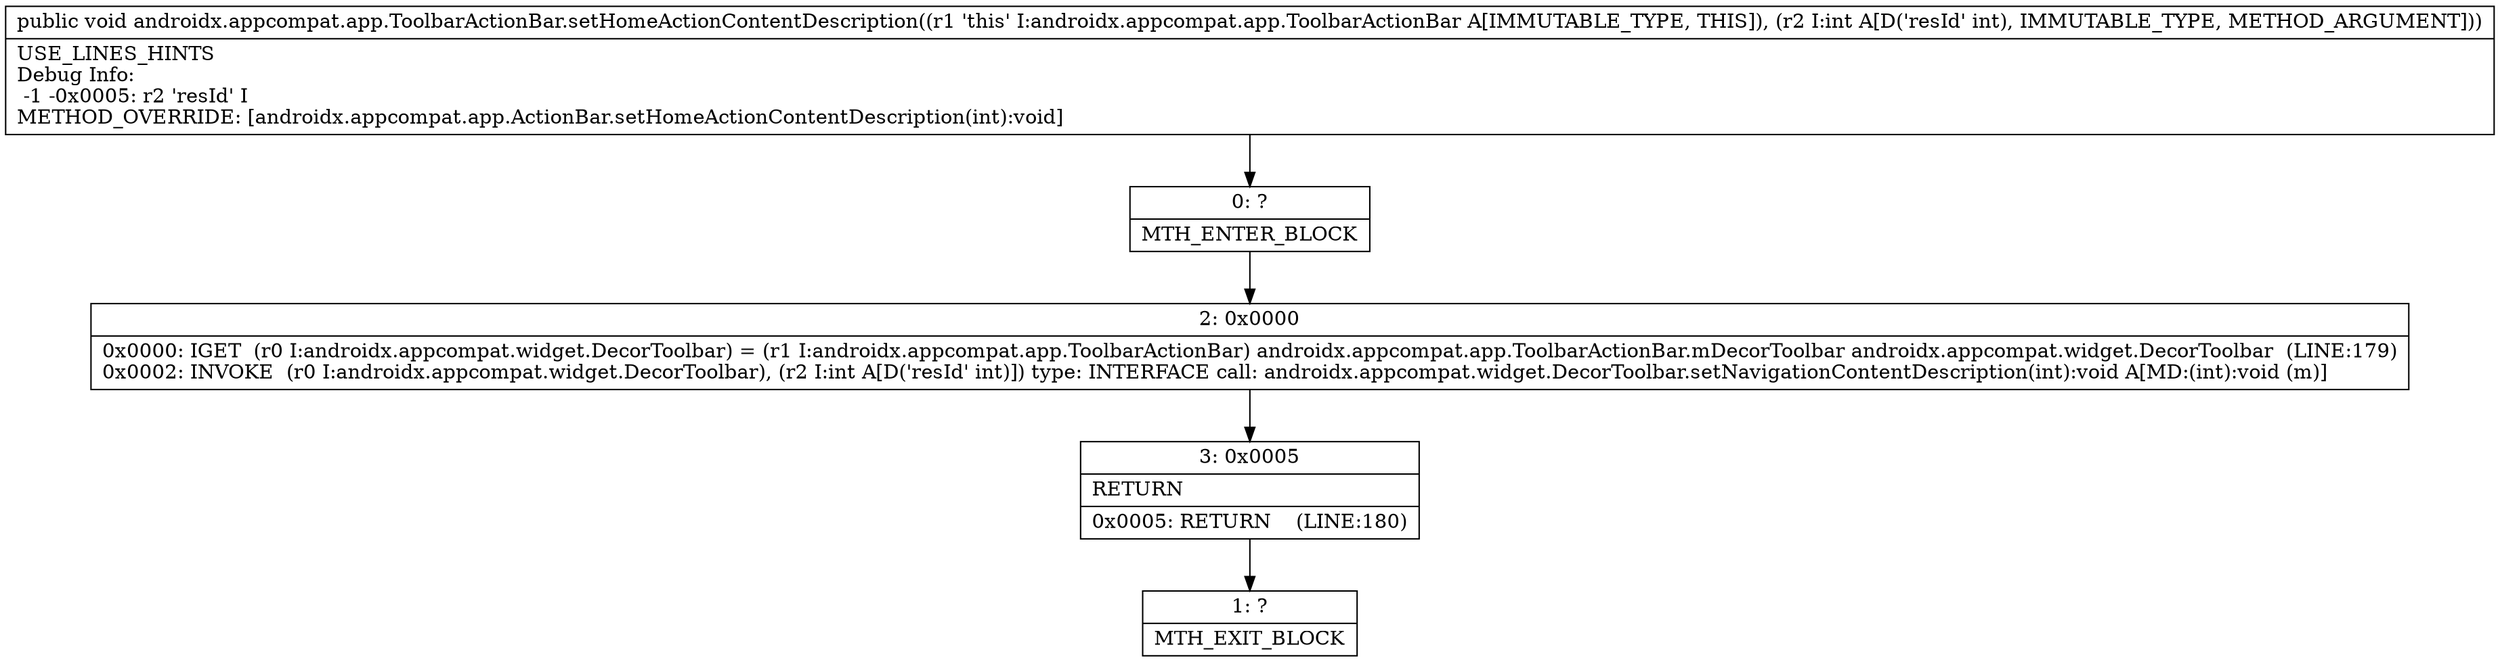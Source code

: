 digraph "CFG forandroidx.appcompat.app.ToolbarActionBar.setHomeActionContentDescription(I)V" {
Node_0 [shape=record,label="{0\:\ ?|MTH_ENTER_BLOCK\l}"];
Node_2 [shape=record,label="{2\:\ 0x0000|0x0000: IGET  (r0 I:androidx.appcompat.widget.DecorToolbar) = (r1 I:androidx.appcompat.app.ToolbarActionBar) androidx.appcompat.app.ToolbarActionBar.mDecorToolbar androidx.appcompat.widget.DecorToolbar  (LINE:179)\l0x0002: INVOKE  (r0 I:androidx.appcompat.widget.DecorToolbar), (r2 I:int A[D('resId' int)]) type: INTERFACE call: androidx.appcompat.widget.DecorToolbar.setNavigationContentDescription(int):void A[MD:(int):void (m)]\l}"];
Node_3 [shape=record,label="{3\:\ 0x0005|RETURN\l|0x0005: RETURN    (LINE:180)\l}"];
Node_1 [shape=record,label="{1\:\ ?|MTH_EXIT_BLOCK\l}"];
MethodNode[shape=record,label="{public void androidx.appcompat.app.ToolbarActionBar.setHomeActionContentDescription((r1 'this' I:androidx.appcompat.app.ToolbarActionBar A[IMMUTABLE_TYPE, THIS]), (r2 I:int A[D('resId' int), IMMUTABLE_TYPE, METHOD_ARGUMENT]))  | USE_LINES_HINTS\lDebug Info:\l  \-1 \-0x0005: r2 'resId' I\lMETHOD_OVERRIDE: [androidx.appcompat.app.ActionBar.setHomeActionContentDescription(int):void]\l}"];
MethodNode -> Node_0;Node_0 -> Node_2;
Node_2 -> Node_3;
Node_3 -> Node_1;
}

